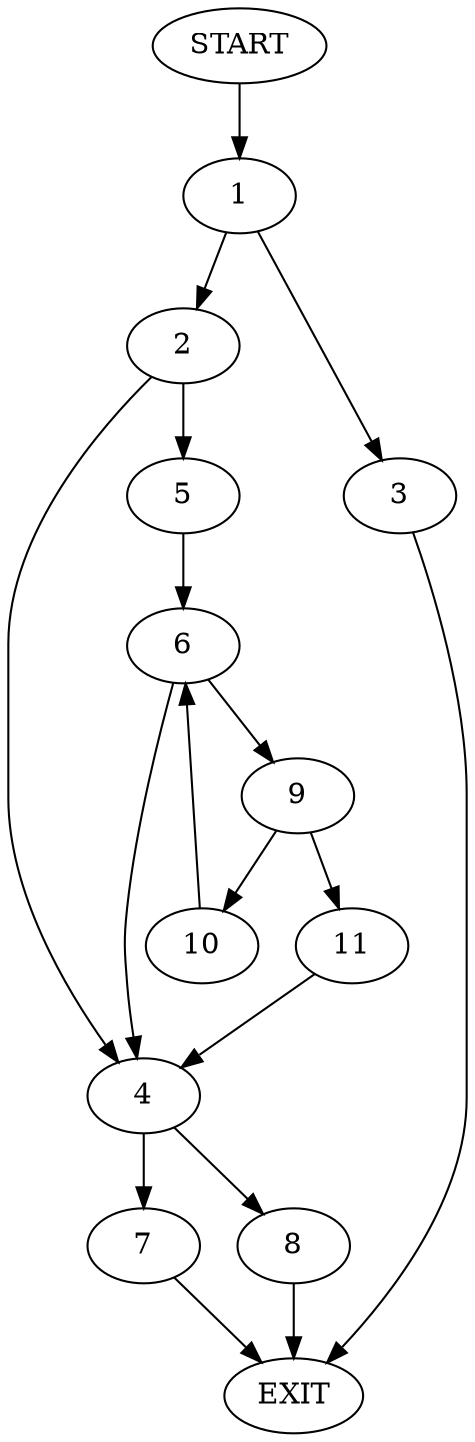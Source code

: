 digraph {
0 [label="START"]
12 [label="EXIT"]
0 -> 1
1 -> 2
1 -> 3
3 -> 12
2 -> 4
2 -> 5
5 -> 6
4 -> 7
4 -> 8
6 -> 4
6 -> 9
9 -> 10
9 -> 11
11 -> 4
10 -> 6
7 -> 12
8 -> 12
}
